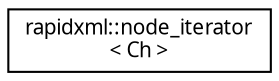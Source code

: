 digraph "Иерархия классов. Графический вид."
{
 // INTERACTIVE_SVG=YES
  edge [fontname="Verdana",fontsize="10",labelfontname="Verdana",labelfontsize="10"];
  node [fontname="Verdana",fontsize="10",shape=record];
  rankdir="LR";
  Node1 [label="rapidxml::node_iterator\l\< Ch \>",height=0.2,width=0.4,color="black", fillcolor="white", style="filled",URL="$a00118.html",tooltip="Iterator of child nodes of xml_node. "];
}

